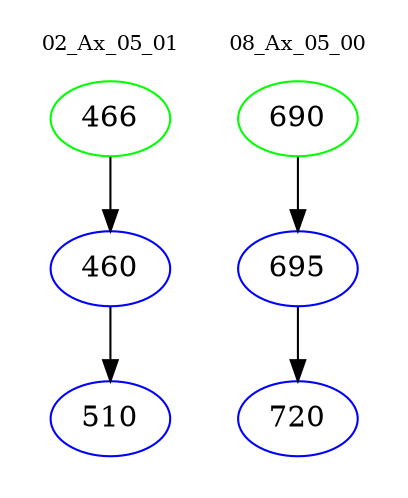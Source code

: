 digraph{
subgraph cluster_0 {
color = white
label = "02_Ax_05_01";
fontsize=10;
T0_466 [label="466", color="green"]
T0_466 -> T0_460 [color="black"]
T0_460 [label="460", color="blue"]
T0_460 -> T0_510 [color="black"]
T0_510 [label="510", color="blue"]
}
subgraph cluster_1 {
color = white
label = "08_Ax_05_00";
fontsize=10;
T1_690 [label="690", color="green"]
T1_690 -> T1_695 [color="black"]
T1_695 [label="695", color="blue"]
T1_695 -> T1_720 [color="black"]
T1_720 [label="720", color="blue"]
}
}
